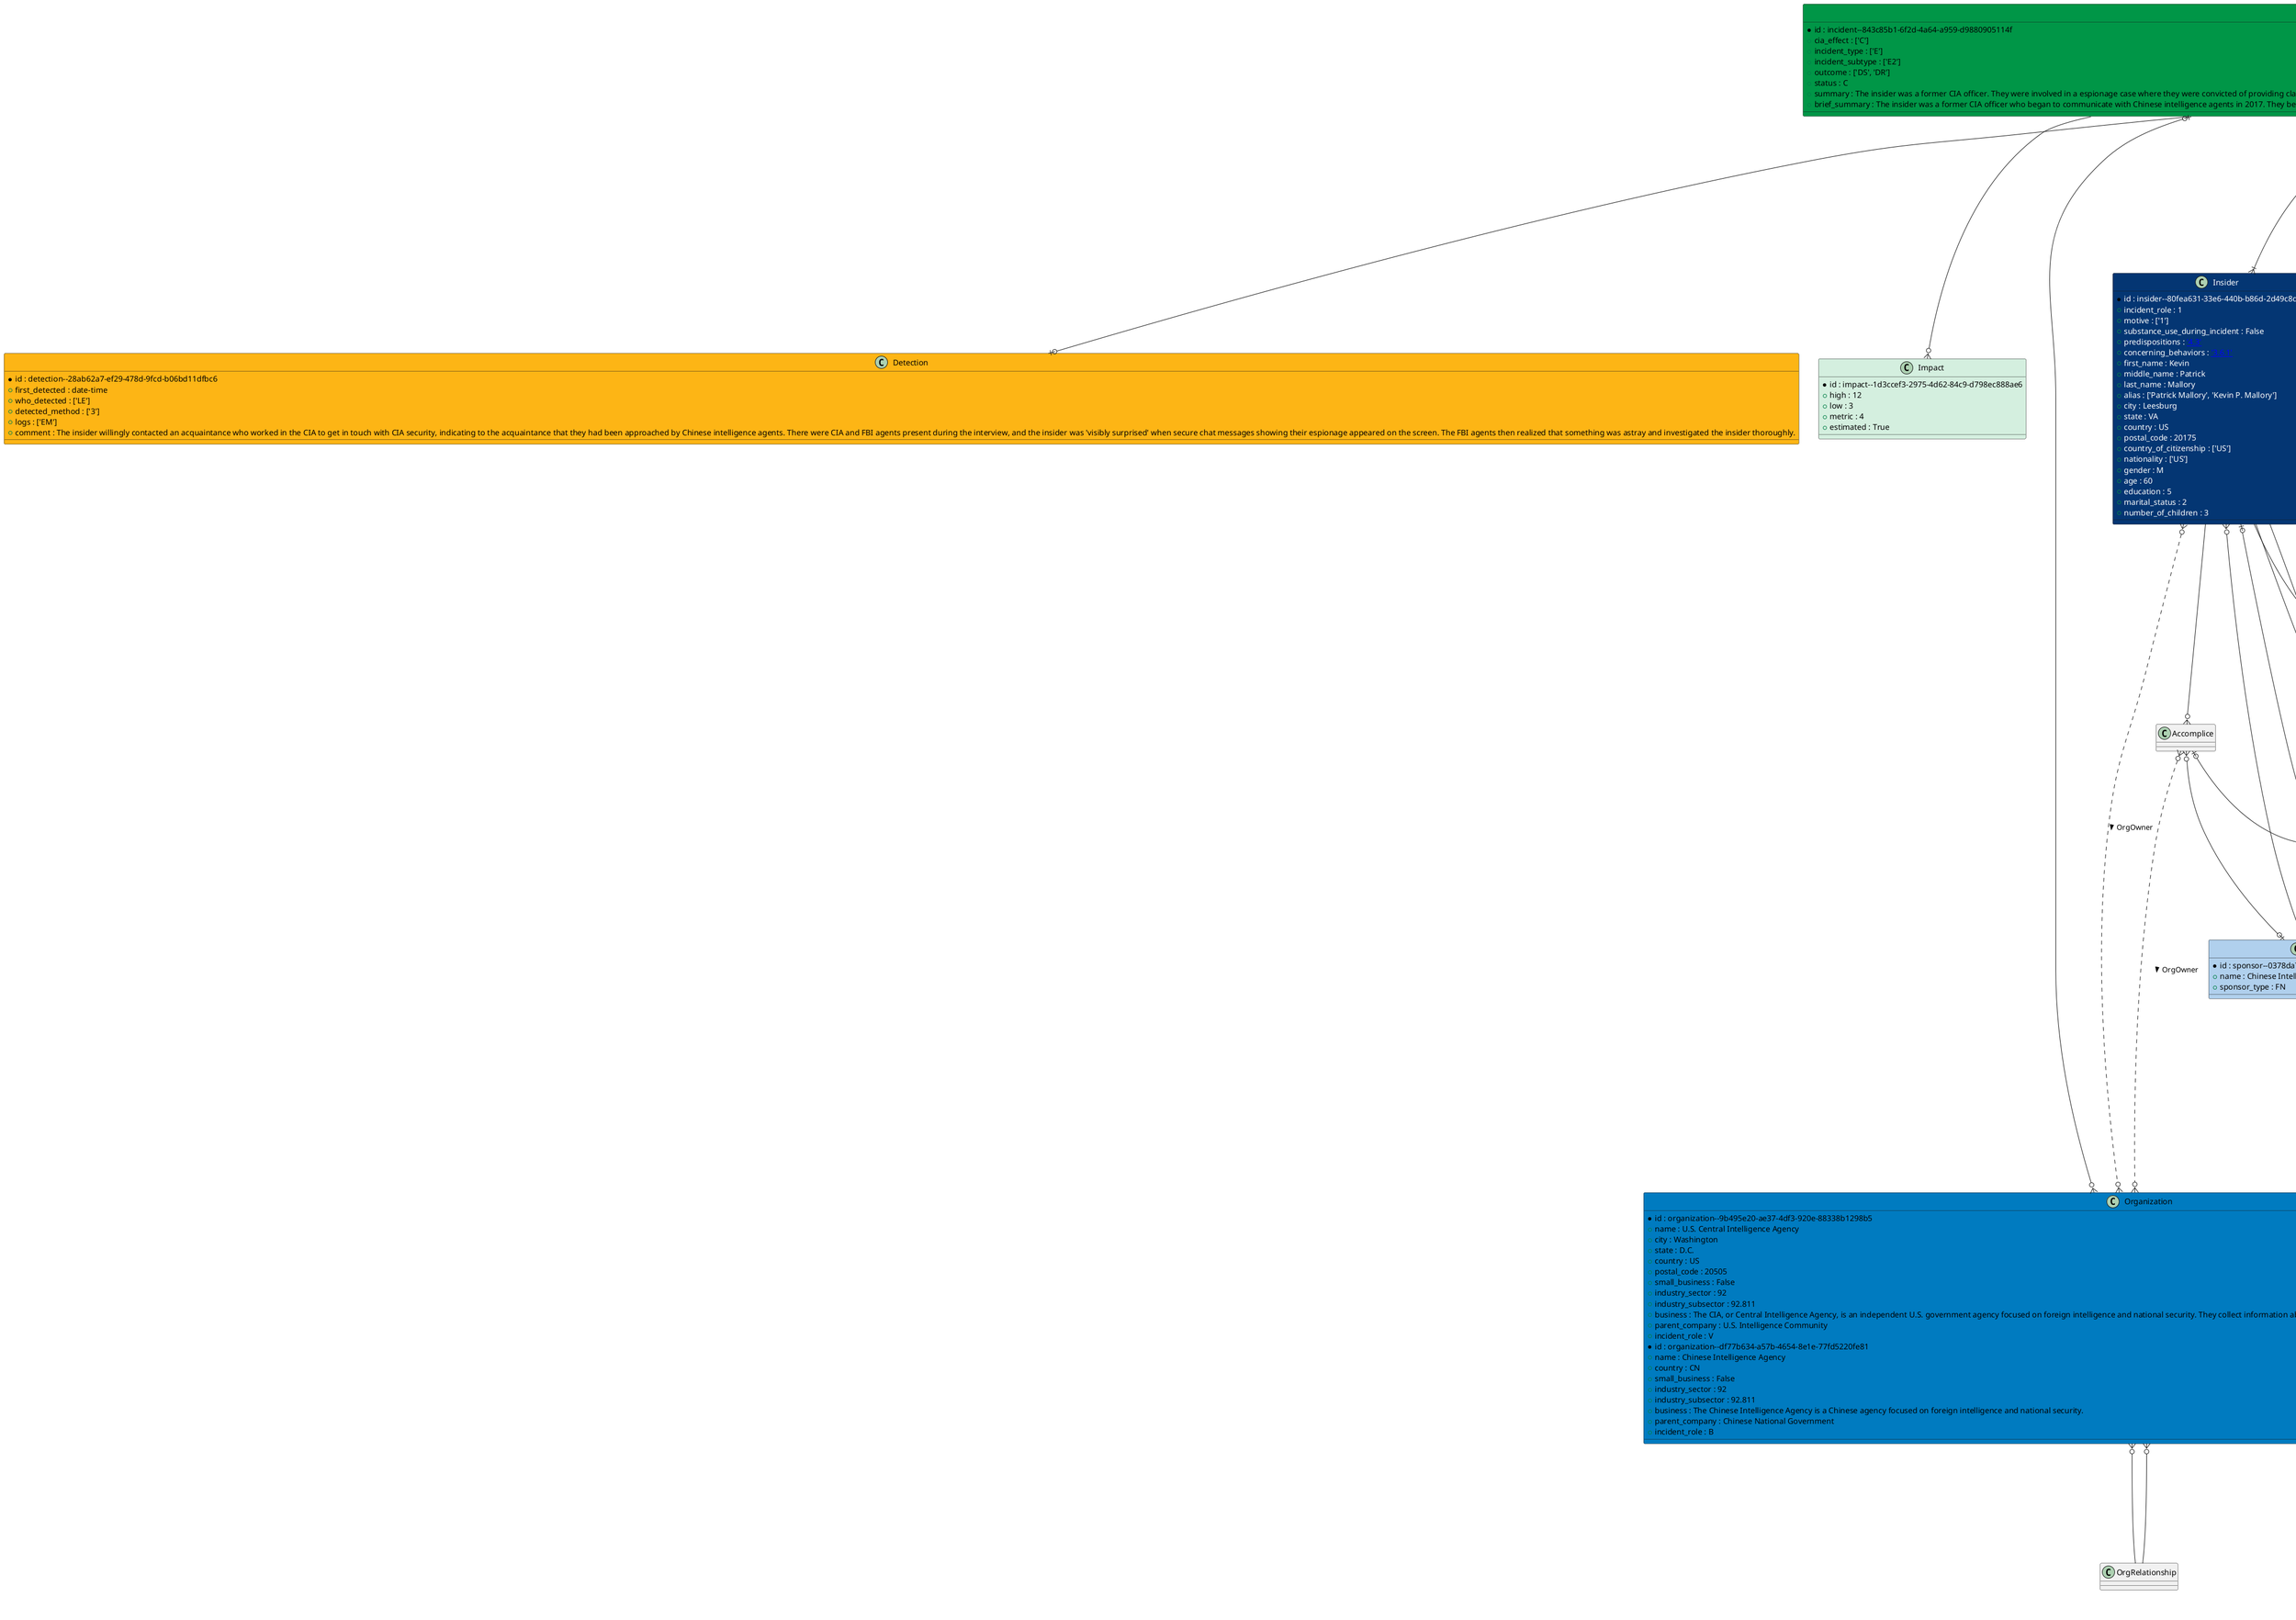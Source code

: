 @startuml IIDES

Class Charge #f9b8bd {
* id : charge--80e9f464-867a-4c2d-a0d5-da3303fef9f8
* title : 18 U.S.C.
+ section : 794(c)
+ nature_of_offense : Conspiracy to gather or deliver defense information to aid a foreign government.
+ count : 1
+ plea : 3
+ plea_bargain : False
+ disposition : 2
}
Class Charge #f9b8bd {
* id : charge--de9ef24e-dd8e-4c1b-b55f-7431c324e2ad
* title : 18 U.S.C
+ section : 794(a)
+ nature_of_offense : Delivery of defense information to aid a foreign government.
+ count : 1
+ plea : 3
+ plea_bargain : False
+ disposition : 2
}
Class Charge #f9b8bd {
* id : charge--b5f8ebff-7449-4919-8e83-712df4dbbd28
* title : 18 U.S.C
+ section : 794(a)
+ nature_of_offense : Attempted delivery of defense information to aid a foreign government.
+ count : 1
+ plea : 3
+ plea_bargain : False
+ disposition : 2
}
Class Charge #f9b8bd {
* id : charge--8f108155-293c-4c7b-b780-eba524e55c9c
* title : 18 U.S.C
+ section : 1001(a)(2)
+ nature_of_offense : Making material false statements.
+ count : 1
+ plea : 3
+ plea_bargain : False
+ disposition : 2
}
Class CourtCase #f9b8bd {
* id : court-case--4715b227-cee7-49b4-95a0-f418ceb31ae5
+ case_number : 1:17-cr-154
+ case_title : United States v. Mallory
+ court_country : United States of America
+ court_state : Virginia
+ court_district : Eastern District of Virginia
+ court_type : 1
+ case_type : 2
+ defendant : ['United States of America']
+ plaintiff : ['Kevin Patrick Mallory']
+ comment : 
}
Class Detection #FDB515 {
* id : detection--28ab62a7-ef29-478d-9fcd-b06bd11dfbc6
+ first_detected : date-time
+ who_detected : ['LE']
+ detected_method : ['3']
+ logs : ['EM']
+ comment : The insider willingly contacted an acquaintance who worked in the CIA to get in touch with CIA security, indicating to the acquaintance that they had been approached by Chinese intelligence agents. There were CIA and FBI agents present during the interview, and the insider was 'visibly surprised' when secure chat messages showing their espionage appeared on the screen. The FBI agents then realized that something was astray and investigated the insider thoroughly.
}
Class Impact #D4EFDF {
* id : impact--1d3ccef3-2975-4d62-84c9-d798ec888ae6
+ high : 12
+ low : 3
+ metric : 4
+ estimated : True
}
Class Incident #009647 {
* id : incident--843c85b1-6f2d-4a64-a959-d9880905114f
+ cia_effect : ['C']
+ incident_type : ['E']
+ incident_subtype : ['E2']
+ outcome : ['DS', 'DR']
+ status : C
+ summary : The insider was a former CIA officer. They were involved in a espionage case where they were convicted of providing classified U.S. Defence information to Chinese intelligence agents, which began in 2017. The insider was motivated by financial gain: the Chinese officials would exchange top secret information for money. Once the FBI became aware, they investigated the insider, and found evidence of espionage in their home. The insider was then tried and found guilty of several espionage charges, and sentenced to 20 years of federal prison.
+ brief_summary : The insider was a former CIA officer who began to communicate with Chinese intelligence agents in 2017. They began communicating, and the insider would receive money for trasmitting classified U.S. defense information to Chinese intelligence agents. The insider was later investigated and brought to court, where he was convicted of multiple counts of espionage.
}
Class Insider #043673;text:white {
* id : insider--80fea631-33e6-440b-b86d-2d49c8d7fcd2
+ incident_role : 1
+ motive : ['1']
+ substance_use_during_incident : False
+ predispositions : [['4', '4.3']]
+ concerning_behaviors : [['3.6', '3.6.1']]
+ first_name : Kevin
+ middle_name : Patrick
+ last_name : Mallory
+ alias : ['Patrick Mallory', 'Kevin P. Mallory']
+ city : Leesburg
+ state : VA
+ country : US
+ postal_code : 20175
+ country_of_citizenship : ['US']
+ nationality : ['US']
+ gender : M
+ age : 60
+ education : 5
+ marital_status : 2
+ number_of_children : 3
}
Class Job #33c2C4 {
* id : job--ca6321b3-c176-4c2a-af6f-c825c5e1a823
+ job_function : 33
+ occupation : 33.1
* title : Case Officer/Contractor
+ position_technical : False
+ access_authorization : 5
+ employment_type : FLT
+ hire_date : 1992-01-01
+ departure_date : 2012-01-01
+ tenure : 175200:00:00
}
Class Job #33c2C4 {
* id : job--79bce694-5bd1-4fb3-bcb1-258d09fca301
+ job_function : 99
+ occupation : 99.9
* title : Consultant
+ position_technical : False
+ access_authorization : 7
+ employment_type : CTR
+ hire_date : 2012-01-01
+ departure_date : 2017-07-01
+ tenure : 48192:00:00
}
Class LegalResponse #f9b8bd {
* id : legal-response--037be7c2-d741-4153-8c85-1483bc7b2e9d
+ law_enforcement_contacted : 2017-05-12
+ insider_arrested : 2017-06-22
+ insider_charged : 2017-07-27
+ insider_pleads : 2017-07-28
+ insider_judgement : 2018-06-08
+ insider_sentenced : 2019-05-17
+ insider_charges_dropped : 
+ insider_charges_dismissed : 
+ insider_settled : 
}
Class Organization #007BC0 {
* id : organization--9b495e20-ae37-4df3-920e-88338b1298b5
+ name : U.S. Central Intelligence Agency
+ city : Washington
+ state : D.C.
+ country : US
+ postal_code : 20505
+ small_business : False
+ industry_sector : 92
+ industry_subsector : 92.811
+ business : The CIA, or Central Intelligence Agency, is an independent U.S. government agency focused on foreign intelligence and national security. They collect information about other countries, analyze it, and deliver it to policymakers to help them make decisions.
+ parent_company : U.S. Intelligence Community
+ incident_role : V
}
Class Organization #007BC0 {
* id : organization--df77b634-a57b-4654-8e1e-77fd5220fe81
+ name : Chinese Intelligence Agency
+ country : CN
+ small_business : False
+ industry_sector : 92
+ industry_subsector : 92.811
+ business : The Chinese Intelligence Agency is a Chinese agency focused on foreign intelligence and national security. 
+ parent_company : Chinese National Government
+ incident_role : B
}
Class Response #EF3A47 {
* id : response--eb4d3760-213c-4f3b-81c2-b7805376c369
+ technical_controls : [['2', '2012-01-01']]
+ investigated_by : ['3']
+ investigation_events : [['1', '2017-06-22'], ['2', '2017-06-22'], ['3', '2017-05-24']]
}
Class Sentence #f9b8bd {
* id : sentence--7b9161b8-ee82-4e11-945a-31af4e284ddd
+ sentence_type : 9
+ quantity : 20
+ metric : 4
+ concurrency : False
}
Class Source #D4EFDF {
* id : source--370b7bf9-46a4-44f4-8229-dce1c0824b62
* title : Former C.I.A. Officer Sentenced to 20 Years After Spying for China
+ source_type : 5
+ file_type : html
+ date : 2019-05-17
+ public : True
+ document : https://www.nytimes.com/2019/05/17/us/politics/cia-spying-china.html
}
Class Source #D4EFDF {
* id : source--43dfd29e-60c0-4aaa-933f-a96c2845887e
* title : US v. Kevin Mallory, No. 19-4385 (4th Cir. 2022)
+ source_type : 1
+ file_type : pdf
+ date : 2022-07-11
+ public : True
+ document : https://law.justia.com/cases/federal/appellate-courts/ca4/19-4385/19-4385-2022-07-11.html#:~:text=Kevin%20Mallory%2C%20No.-,19%2D4385%20(4th%20Cir.,2022)&text=A%20jury%20convicted%20Defendant%20of,in%20violation%20of%2018%20U.S.C.
}
Class Source #D4EFDF {
* id : source--0ae6419b-66e3-4d9f-bcb6-531cc8a4e53a
* title : United States of America v. Kevin Patrick Mallory
+ source_type : 1
+ file_type : pdf
+ date : 2017-06-21
+ public : True
+ document : https://www.justice.gov/opa/press-release/file/975671/dl
}
Class Source #D4EFDF {
* id : source--ada0e3cc-5048-4509-ad62-c06c7d34594f
* title : United States v. Mallory (2020)
+ source_type : 1
+ file_type : html
+ date : 2020-10-05
+ public : True
+ document : https://caselaw.findlaw.com/court/us-dis-crt-e-d-vir-ale-div/2173526.html
}
Class Source #D4EFDF {
* id : source--9fe4a90d-abf1-4db6-a4e1-a30e37b3ffe6
* title : United States v. Mallory (2022)
+ source_type : 1
+ file_type : html
+ date : 2022-07-11
+ public : True
+ document : https://caselaw.findlaw.com/court/us-4th-circuit/2178971.html
}
Class Source #D4EFDF {
* id : source--265815a9-494f-4034-b2cf-2d28e01b1318
* title : United States v. Mallory, Criminal No. 1:17-CR-154
+ source_type : 1
+ file_type : html
+ date : 2018-10-15
+ public : True
+ document : https://case-law.vlex.com/vid/united-states-v-mallory-888386269
}
Class Stressor #b0d0ed {
* id : stressor--40650474-f431-4ddb-9e3a-417bab254ac1
+ date : 2017-02-01
+ category : 3
+ subcategory : 3.1
+ comment : Insider was behind 2 mortgage payments and had debt they wished to pay.
}
Class Sponsor #b0d0ed {
* id : sponsor--0378da70-22a9-4998-ab9f-3fdd9f690247
+ name : Chinese Intelligence Agency
+ sponsor_type : FN
}
Class Target #D4EFDF {
* id : target--54d887da-7f59-47e1-ad5a-d611f78030da
+ asset_type : 2
+ category : 2.3
+ subcategory : 2.3.1
+ format : 1
+ owner : O
+ sensitivity : ['6']
}
Class TTP #A456ED {
* id : ttp--c130b8ca-6d8f-4696-a835-4d35448e8607
+ date : 2017-02-21
+ sequence_num : 2
+ observed : False
+ number_of_times : 7
+ ttp_vocab : IIDES
+ tactic : 7
+ technique : 1.6
+ location : remote
+ hours : 2
+ device : ['8']
+ channel : ['6']
+ description : The insider communicated repeatedly with Chinese Intelligence officers to exchange top secret information for money.
}
Class TTP #A456ED {
* id : ttp--def6dff4-cbf6-4cc5-adf6-a6880c9dc1c2
+ date : 2017-02-01
+ sequence_num : 1
+ observed : False
+ number_of_times : 1
+ ttp_vocab : IIDES
+ tactic : 2
+ technique : 2.1
+ location : remote
+ hours : 2
+ device : ['7']
+ channel : ['4']
+ description : The insider was initially recruited by a Chinese Intelligence Agent reaching out on LinkedIn asking to meet in China.
}
Class TTP #A456ED {
* id : ttp--820373f2-e55f-45bf-9a75-6a6b5e38cc3c
+ date : 2017-03-01
+ sequence_num : 1
+ observed : False
+ number_of_times : 1
+ ttp_vocab : IIDES
+ tactic : 2
+ technique : 2.1
+ location : remote
+ hours : 2
+ device : ['7']
+ channel : ['4']
+ description : The insider was initially recruited by a Chinese Intelligence Agent reaching out on LinkedIn asking to meet in China.
}


    Insider --o{ Accomplice
    Incident --|{ Insider : commits <
    Accomplice |o--o{ Job
    Job }o--o| Organization : employs <
    Insider |o--o{ Job
    Organization }o--o| Incident
    Organization }o-- OrgRelationship
    OrgRelationship --o{ Organization
    Insider }o--o| Sponsor
    Accomplice }o--o| Sponsor
    Insider }o..o{ Organization : OrgOwner >
    Accomplice }o..o{ Organization : OrgOwner >
    Insider -- Collusion
    Collusion -- Insider
    Incident --o{ Impact
    Incident --o{ Target
    Incident --o{ Source
    Incident --o{ Note
    CourtCase ||--o{ Charge
    CourtCase ||--o{ Sentence
    Incident --o| Detection
    Incident --o| Response
    Response ||--o| LegalResponse
    LegalResponse ||--o{ CourtCase
    Organization --o{ Stressor
    Stressor }o-- Insider
    Incident --o{ TTP
@enduml